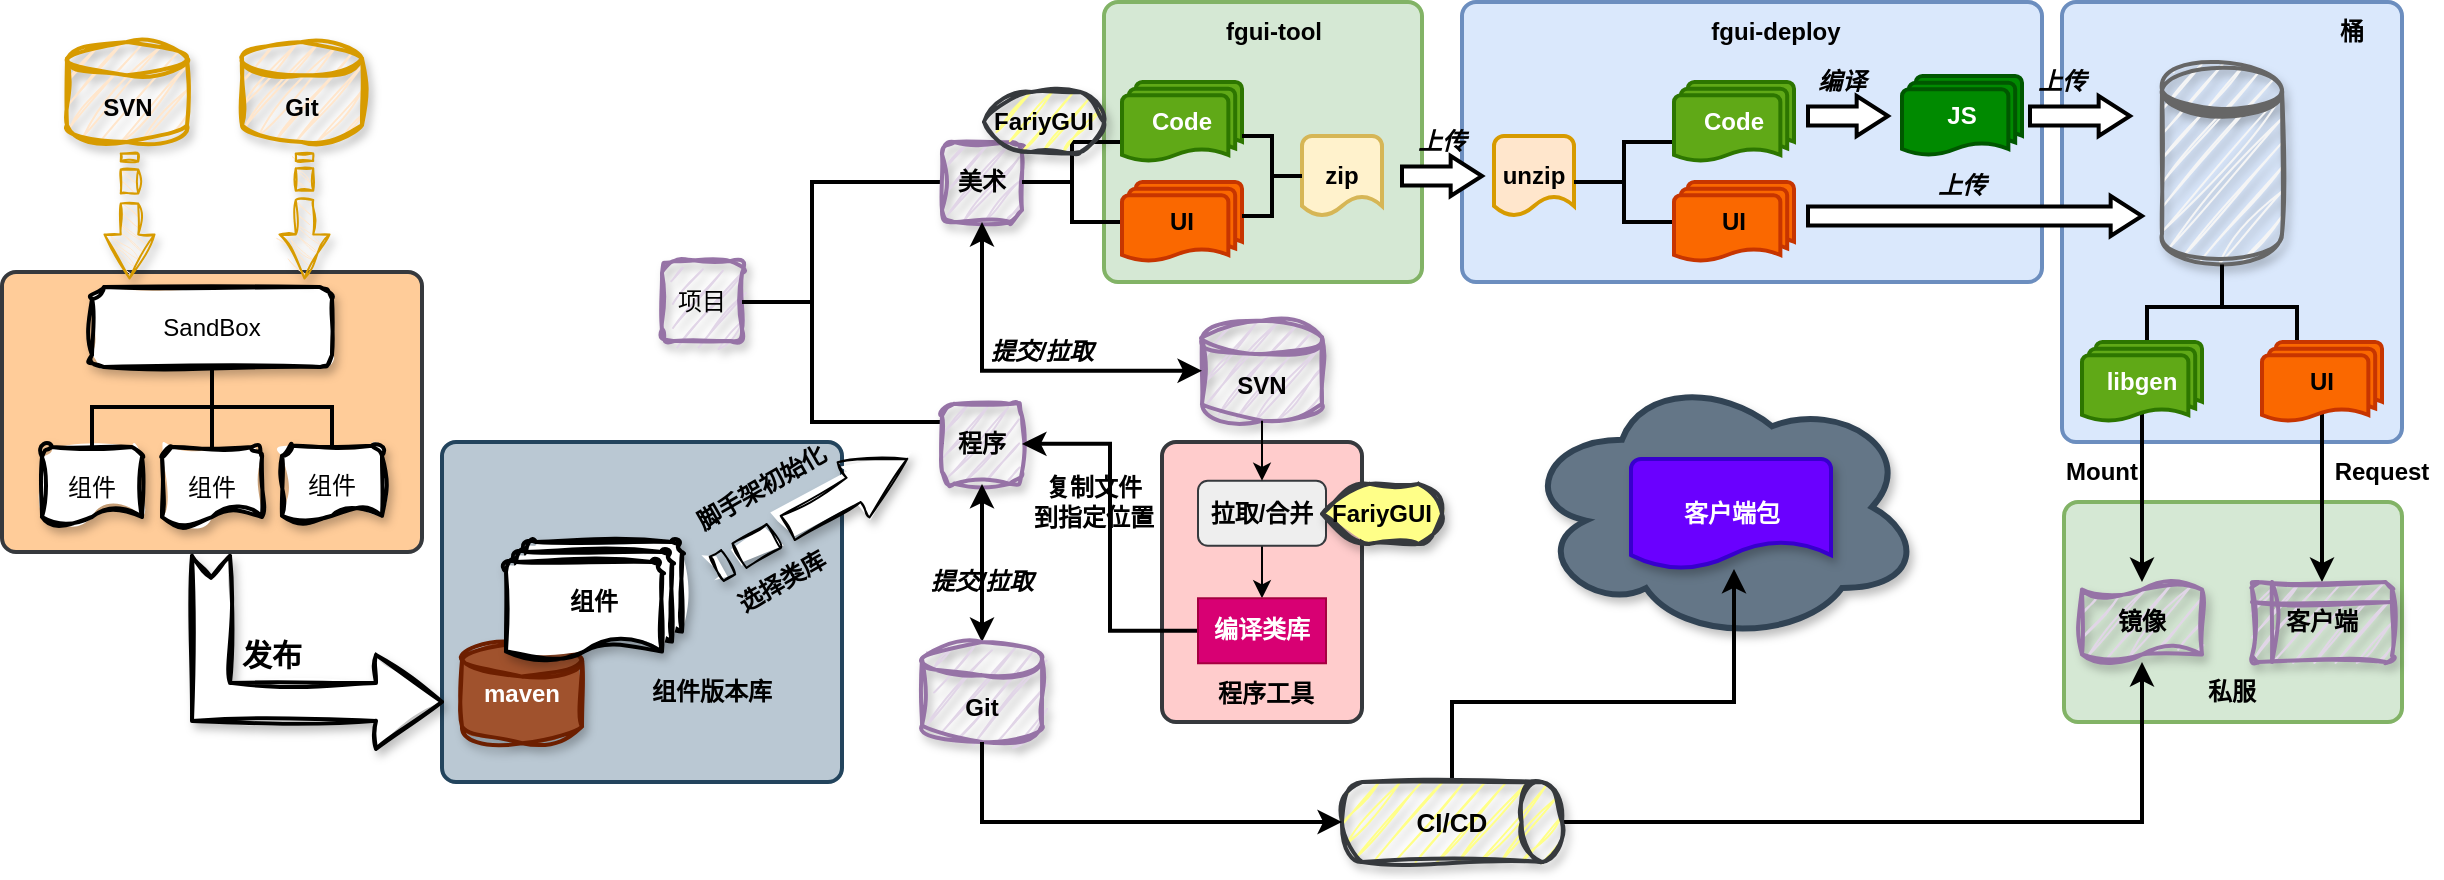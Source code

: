 <mxfile version="24.6.5" type="github">
  <diagram name="第 1 页" id="0kab6wrUSgYUvddVIIdW">
    <mxGraphModel dx="2261" dy="841" grid="1" gridSize="10" guides="1" tooltips="1" connect="1" arrows="1" fold="1" page="1" pageScale="1" pageWidth="827" pageHeight="1169" math="0" shadow="0">
      <root>
        <mxCell id="0" />
        <mxCell id="1" parent="0" />
        <mxCell id="PK0cBn9hsgk_69XQHkDE-1" value="" style="ellipse;shape=cloud;whiteSpace=wrap;html=1;fillColor=#647687;strokeColor=#314354;fontColor=#ffffff;shadow=1;strokeWidth=3;" parent="1" vertex="1">
          <mxGeometry x="600" y="275.13" width="200" height="134.87" as="geometry" />
        </mxCell>
        <mxCell id="4UdTQVk_SUVW9T-Mre9T-62" value="" style="rounded=1;whiteSpace=wrap;html=1;absoluteArcSize=1;arcSize=14;strokeWidth=2;labelBackgroundColor=none;fillColor=#ffcccc;strokeColor=#36393d;" parent="1" vertex="1">
          <mxGeometry x="420" y="310" width="100" height="140" as="geometry" />
        </mxCell>
        <mxCell id="4UdTQVk_SUVW9T-Mre9T-49" value="" style="rounded=1;whiteSpace=wrap;html=1;absoluteArcSize=1;arcSize=14;strokeWidth=2;strokeColor=#82b366;labelBackgroundColor=none;fillColor=#d5e8d4;" parent="1" vertex="1">
          <mxGeometry x="871" y="340" width="169" height="110" as="geometry" />
        </mxCell>
        <mxCell id="4UdTQVk_SUVW9T-Mre9T-48" value="" style="rounded=1;whiteSpace=wrap;html=1;absoluteArcSize=1;arcSize=14;strokeWidth=2;strokeColor=#6c8ebf;fillColor=#dae8fc;" parent="1" vertex="1">
          <mxGeometry x="870" y="90" width="170" height="220" as="geometry" />
        </mxCell>
        <mxCell id="4UdTQVk_SUVW9T-Mre9T-45" value="" style="rounded=1;whiteSpace=wrap;html=1;absoluteArcSize=1;arcSize=14;strokeWidth=2;strokeColor=#6c8ebf;fillColor=#dae8fc;" parent="1" vertex="1">
          <mxGeometry x="570" y="90" width="290" height="140" as="geometry" />
        </mxCell>
        <mxCell id="4UdTQVk_SUVW9T-Mre9T-44" value="" style="rounded=1;whiteSpace=wrap;html=1;absoluteArcSize=1;arcSize=14;strokeWidth=2;strokeColor=#82b366;labelBackgroundColor=none;fillColor=#d5e8d4;" parent="1" vertex="1">
          <mxGeometry x="391" y="90" width="159" height="140" as="geometry" />
        </mxCell>
        <mxCell id="4UdTQVk_SUVW9T-Mre9T-1" value="项目" style="rounded=1;whiteSpace=wrap;html=1;strokeWidth=2;sketch=1;curveFitting=1;jiggle=2;shadow=1;glass=0;fillColor=#e1d5e7;strokeColor=#9673a6;" parent="1" vertex="1">
          <mxGeometry x="170" y="219.53" width="40" height="40" as="geometry" />
        </mxCell>
        <mxCell id="0yhskQIRhCNUzxytUGEG-6" style="edgeStyle=orthogonalEdgeStyle;rounded=0;orthogonalLoop=1;jettySize=auto;html=1;exitX=1;exitY=0;exitDx=0;exitDy=0;exitPerimeter=0;entryX=0;entryY=0.5;entryDx=0;entryDy=0;strokeWidth=2;endArrow=none;endFill=0;" parent="1" source="4UdTQVk_SUVW9T-Mre9T-5" target="4UdTQVk_SUVW9T-Mre9T-6" edge="1">
          <mxGeometry relative="1" as="geometry">
            <Array as="points">
              <mxPoint x="260" y="180" />
              <mxPoint x="260" y="180" />
            </Array>
          </mxGeometry>
        </mxCell>
        <mxCell id="0yhskQIRhCNUzxytUGEG-7" style="edgeStyle=orthogonalEdgeStyle;rounded=0;orthogonalLoop=1;jettySize=auto;html=1;exitX=1;exitY=1;exitDx=0;exitDy=0;exitPerimeter=0;entryX=0;entryY=0.5;entryDx=0;entryDy=0;strokeWidth=2;endArrow=none;endFill=0;" parent="1" source="4UdTQVk_SUVW9T-Mre9T-5" target="4UdTQVk_SUVW9T-Mre9T-7" edge="1">
          <mxGeometry relative="1" as="geometry">
            <Array as="points">
              <mxPoint x="310" y="300" />
            </Array>
          </mxGeometry>
        </mxCell>
        <mxCell id="4UdTQVk_SUVW9T-Mre9T-5" value="" style="strokeWidth=2;html=1;shape=mxgraph.flowchart.annotation_2;align=left;labelPosition=right;pointerEvents=1;" parent="1" vertex="1">
          <mxGeometry x="210" y="180" width="70" height="120" as="geometry" />
        </mxCell>
        <mxCell id="4UdTQVk_SUVW9T-Mre9T-6" value="美术" style="rounded=1;whiteSpace=wrap;html=1;strokeWidth=2;fontStyle=1;sketch=1;curveFitting=1;jiggle=2;shadow=1;fillColor=#e1d5e7;strokeColor=#9673a6;" parent="1" vertex="1">
          <mxGeometry x="310" y="160" width="40" height="40" as="geometry" />
        </mxCell>
        <mxCell id="4UdTQVk_SUVW9T-Mre9T-7" value="程序" style="rounded=1;whiteSpace=wrap;html=1;strokeWidth=2;fontStyle=1;glass=0;sketch=1;curveFitting=1;jiggle=2;shadow=1;fillColor=#e1d5e7;strokeColor=#9673a6;" parent="1" vertex="1">
          <mxGeometry x="310" y="290.94" width="40" height="40" as="geometry" />
        </mxCell>
        <mxCell id="4UdTQVk_SUVW9T-Mre9T-10" value="" style="strokeWidth=2;html=1;shape=mxgraph.flowchart.annotation_2;align=left;labelPosition=right;pointerEvents=1;" parent="1" vertex="1">
          <mxGeometry x="350" y="160" width="50" height="40" as="geometry" />
        </mxCell>
        <mxCell id="4UdTQVk_SUVW9T-Mre9T-12" value="Code" style="strokeWidth=2;html=1;shape=mxgraph.flowchart.multi-document;whiteSpace=wrap;fillColor=#60a917;fontColor=#ffffff;strokeColor=#2D7600;fontStyle=1" parent="1" vertex="1">
          <mxGeometry x="400" y="130" width="60" height="40" as="geometry" />
        </mxCell>
        <mxCell id="4UdTQVk_SUVW9T-Mre9T-13" value="UI" style="strokeWidth=2;html=1;shape=mxgraph.flowchart.multi-document;whiteSpace=wrap;fillColor=#fa6800;fontColor=#000000;strokeColor=#C73500;fontStyle=1" parent="1" vertex="1">
          <mxGeometry x="400" y="180" width="60" height="40" as="geometry" />
        </mxCell>
        <mxCell id="4UdTQVk_SUVW9T-Mre9T-14" value="zip" style="strokeWidth=2;html=1;shape=mxgraph.flowchart.document2;whiteSpace=wrap;size=0.25;fillColor=#fff2cc;strokeColor=#d6b656;fontStyle=1" parent="1" vertex="1">
          <mxGeometry x="490" y="157" width="40" height="40" as="geometry" />
        </mxCell>
        <mxCell id="4UdTQVk_SUVW9T-Mre9T-15" value="" style="verticalLabelPosition=bottom;verticalAlign=top;html=1;strokeWidth=2;shape=mxgraph.arrows2.arrow;dy=0.53;dx=15.67;notch=0;" parent="1" vertex="1">
          <mxGeometry x="540" y="167" width="40" height="20" as="geometry" />
        </mxCell>
        <mxCell id="4UdTQVk_SUVW9T-Mre9T-17" value="" style="strokeWidth=2;html=1;shape=mxgraph.flowchart.annotation_2;align=left;labelPosition=right;pointerEvents=1;rotation=-180;" parent="1" vertex="1">
          <mxGeometry x="460" y="157" width="30" height="40" as="geometry" />
        </mxCell>
        <mxCell id="4UdTQVk_SUVW9T-Mre9T-19" value="unzip" style="strokeWidth=2;html=1;shape=mxgraph.flowchart.document2;whiteSpace=wrap;size=0.25;fillColor=#ffe6cc;strokeColor=#d79b00;fontStyle=1" parent="1" vertex="1">
          <mxGeometry x="586" y="157" width="40" height="40" as="geometry" />
        </mxCell>
        <mxCell id="4UdTQVk_SUVW9T-Mre9T-20" value="" style="strokeWidth=2;html=1;shape=mxgraph.flowchart.annotation_2;align=left;labelPosition=right;pointerEvents=1;" parent="1" vertex="1">
          <mxGeometry x="626" y="160" width="50" height="40" as="geometry" />
        </mxCell>
        <mxCell id="4UdTQVk_SUVW9T-Mre9T-21" value="Code" style="strokeWidth=2;html=1;shape=mxgraph.flowchart.multi-document;whiteSpace=wrap;fillColor=#60a917;fontColor=#ffffff;strokeColor=#2D7600;fontStyle=1" parent="1" vertex="1">
          <mxGeometry x="676" y="130" width="60" height="40" as="geometry" />
        </mxCell>
        <mxCell id="4UdTQVk_SUVW9T-Mre9T-22" value="UI" style="strokeWidth=2;html=1;shape=mxgraph.flowchart.multi-document;whiteSpace=wrap;fillColor=#fa6800;fontColor=#000000;strokeColor=#C73500;fontStyle=1" parent="1" vertex="1">
          <mxGeometry x="676" y="180" width="60" height="40" as="geometry" />
        </mxCell>
        <mxCell id="4UdTQVk_SUVW9T-Mre9T-25" value="" style="verticalLabelPosition=bottom;verticalAlign=top;html=1;strokeWidth=2;shape=mxgraph.arrows2.arrow;dy=0.53;dx=15.67;notch=0;" parent="1" vertex="1">
          <mxGeometry x="743" y="137" width="40" height="20" as="geometry" />
        </mxCell>
        <mxCell id="4UdTQVk_SUVW9T-Mre9T-26" value="JS" style="strokeWidth=2;html=1;shape=mxgraph.flowchart.multi-document;whiteSpace=wrap;fillColor=#008a00;fontColor=#ffffff;strokeColor=#005700;fontStyle=1" parent="1" vertex="1">
          <mxGeometry x="790" y="127" width="60" height="40" as="geometry" />
        </mxCell>
        <mxCell id="4UdTQVk_SUVW9T-Mre9T-27" value="" style="shape=datastore;whiteSpace=wrap;html=1;strokeWidth=2;fillColor=#f5f5f5;fontColor=#333333;strokeColor=#666666;sketch=1;curveFitting=1;jiggle=2;shadow=1;" parent="1" vertex="1">
          <mxGeometry x="920" y="120" width="60" height="100" as="geometry" />
        </mxCell>
        <mxCell id="4UdTQVk_SUVW9T-Mre9T-30" value="" style="verticalLabelPosition=bottom;verticalAlign=top;html=1;strokeWidth=2;shape=mxgraph.arrows2.arrow;dy=0.53;dx=15.67;notch=0;" parent="1" vertex="1">
          <mxGeometry x="743" y="187" width="167" height="20" as="geometry" />
        </mxCell>
        <mxCell id="4UdTQVk_SUVW9T-Mre9T-31" value="" style="verticalLabelPosition=bottom;verticalAlign=top;html=1;strokeWidth=2;shape=mxgraph.arrows2.arrow;dy=0.53;dx=15.67;notch=0;" parent="1" vertex="1">
          <mxGeometry x="854" y="137" width="50" height="20" as="geometry" />
        </mxCell>
        <mxCell id="4UdTQVk_SUVW9T-Mre9T-32" value="镜像" style="shape=tape;whiteSpace=wrap;html=1;strokeWidth=2;size=0.19;fontStyle=1;sketch=1;curveFitting=1;jiggle=2;shadow=1;fillColor=#e1d5e7;strokeColor=#9673a6;" parent="1" vertex="1">
          <mxGeometry x="880" y="380" width="60" height="40" as="geometry" />
        </mxCell>
        <mxCell id="4UdTQVk_SUVW9T-Mre9T-33" value="" style="strokeWidth=2;html=1;shape=mxgraph.flowchart.annotation_2;align=left;labelPosition=right;pointerEvents=1;rotation=90;" parent="1" vertex="1">
          <mxGeometry x="928.75" y="205" width="42.5" height="75" as="geometry" />
        </mxCell>
        <mxCell id="4UdTQVk_SUVW9T-Mre9T-52" style="edgeStyle=orthogonalEdgeStyle;rounded=0;orthogonalLoop=1;jettySize=auto;html=1;exitX=0.5;exitY=0.88;exitDx=0;exitDy=0;exitPerimeter=0;entryX=0.5;entryY=0;entryDx=0;entryDy=0;strokeWidth=2;" parent="1" source="4UdTQVk_SUVW9T-Mre9T-35" target="4UdTQVk_SUVW9T-Mre9T-37" edge="1">
          <mxGeometry relative="1" as="geometry" />
        </mxCell>
        <mxCell id="4UdTQVk_SUVW9T-Mre9T-35" value="UI" style="strokeWidth=2;html=1;shape=mxgraph.flowchart.multi-document;whiteSpace=wrap;fontStyle=1;fillColor=#fa6800;fontColor=#000000;strokeColor=#C73500;" parent="1" vertex="1">
          <mxGeometry x="970" y="260" width="60" height="40" as="geometry" />
        </mxCell>
        <mxCell id="4UdTQVk_SUVW9T-Mre9T-38" style="edgeStyle=orthogonalEdgeStyle;rounded=0;orthogonalLoop=1;jettySize=auto;html=1;exitX=0.5;exitY=0.88;exitDx=0;exitDy=0;exitPerimeter=0;strokeWidth=2;" parent="1" source="4UdTQVk_SUVW9T-Mre9T-36" target="4UdTQVk_SUVW9T-Mre9T-32" edge="1">
          <mxGeometry relative="1" as="geometry" />
        </mxCell>
        <mxCell id="4UdTQVk_SUVW9T-Mre9T-36" value="libgen" style="strokeWidth=2;html=1;shape=mxgraph.flowchart.multi-document;whiteSpace=wrap;fontStyle=1;fillColor=#60a917;fontColor=#ffffff;strokeColor=#2D7600;" parent="1" vertex="1">
          <mxGeometry x="880" y="260" width="60" height="40" as="geometry" />
        </mxCell>
        <mxCell id="4UdTQVk_SUVW9T-Mre9T-37" value="&lt;div&gt;&lt;span style=&quot;background-color: initial;&quot;&gt;客户端&lt;/span&gt;&lt;br&gt;&lt;/div&gt;" style="shape=internalStorage;whiteSpace=wrap;html=1;dx=10;dy=10;rounded=1;arcSize=8;strokeWidth=2;fontStyle=1;sketch=1;curveFitting=1;jiggle=2;shadow=1;fillColor=#e1d5e7;strokeColor=#9673a6;" parent="1" vertex="1">
          <mxGeometry x="965" y="380" width="70" height="40" as="geometry" />
        </mxCell>
        <mxCell id="4UdTQVk_SUVW9T-Mre9T-40" value="Mount" style="text;strokeColor=none;align=center;fillColor=none;html=1;verticalAlign=middle;whiteSpace=wrap;rounded=0;fontStyle=1" parent="1" vertex="1">
          <mxGeometry x="860" y="310" width="60" height="30" as="geometry" />
        </mxCell>
        <mxCell id="4UdTQVk_SUVW9T-Mre9T-41" value="Request" style="text;strokeColor=none;align=center;fillColor=none;html=1;verticalAlign=middle;whiteSpace=wrap;rounded=0;fontStyle=1" parent="1" vertex="1">
          <mxGeometry x="1000" y="310" width="60" height="30" as="geometry" />
        </mxCell>
        <mxCell id="4UdTQVk_SUVW9T-Mre9T-42" value="&lt;div&gt;&lt;br&gt;&lt;/div&gt;SVN" style="strokeWidth=2;html=1;shape=mxgraph.flowchart.database;whiteSpace=wrap;fontStyle=1;sketch=1;curveFitting=1;jiggle=2;shadow=1;fillColor=#e1d5e7;strokeColor=#9673a6;" parent="1" vertex="1">
          <mxGeometry x="440" y="249.38" width="60" height="50" as="geometry" />
        </mxCell>
        <mxCell id="4UdTQVk_SUVW9T-Mre9T-46" value="fgui-tool" style="text;strokeColor=none;align=center;fillColor=none;html=1;verticalAlign=middle;whiteSpace=wrap;rounded=0;fontStyle=1" parent="1" vertex="1">
          <mxGeometry x="445.5" y="90" width="60" height="30" as="geometry" />
        </mxCell>
        <mxCell id="4UdTQVk_SUVW9T-Mre9T-47" value="fgui-deploy" style="text;strokeColor=none;align=center;fillColor=none;html=1;verticalAlign=middle;whiteSpace=wrap;rounded=0;fontStyle=1" parent="1" vertex="1">
          <mxGeometry x="677" y="90" width="100" height="30" as="geometry" />
        </mxCell>
        <mxCell id="4UdTQVk_SUVW9T-Mre9T-54" value="&lt;b&gt;私服&lt;/b&gt;" style="text;strokeColor=none;align=center;fillColor=none;html=1;verticalAlign=middle;whiteSpace=wrap;rounded=0;" parent="1" vertex="1">
          <mxGeometry x="925" y="420" width="60" height="30" as="geometry" />
        </mxCell>
        <mxCell id="4UdTQVk_SUVW9T-Mre9T-55" value="&lt;b&gt;桶&lt;/b&gt;" style="text;strokeColor=none;align=center;fillColor=none;html=1;verticalAlign=middle;whiteSpace=wrap;rounded=0;" parent="1" vertex="1">
          <mxGeometry x="985" y="90" width="60" height="30" as="geometry" />
        </mxCell>
        <mxCell id="4UdTQVk_SUVW9T-Mre9T-56" value="编译" style="text;strokeColor=none;align=center;fillColor=none;html=1;verticalAlign=middle;whiteSpace=wrap;rounded=0;fontStyle=3" parent="1" vertex="1">
          <mxGeometry x="730" y="115" width="60" height="30" as="geometry" />
        </mxCell>
        <mxCell id="4UdTQVk_SUVW9T-Mre9T-57" value="上传" style="text;strokeColor=none;align=center;fillColor=none;html=1;verticalAlign=middle;whiteSpace=wrap;rounded=0;fontStyle=3" parent="1" vertex="1">
          <mxGeometry x="790" y="167" width="60" height="30" as="geometry" />
        </mxCell>
        <mxCell id="4UdTQVk_SUVW9T-Mre9T-58" value="上传" style="text;strokeColor=none;align=center;fillColor=none;html=1;verticalAlign=middle;whiteSpace=wrap;rounded=0;fontStyle=3" parent="1" vertex="1">
          <mxGeometry x="840" y="115" width="60" height="30" as="geometry" />
        </mxCell>
        <mxCell id="4UdTQVk_SUVW9T-Mre9T-61" style="edgeStyle=orthogonalEdgeStyle;rounded=0;orthogonalLoop=1;jettySize=auto;html=1;exitX=0.5;exitY=0;exitDx=0;exitDy=0;exitPerimeter=0;entryX=0.5;entryY=1;entryDx=0;entryDy=0;strokeWidth=2;startArrow=classic;startFill=1;" parent="1" source="4UdTQVk_SUVW9T-Mre9T-59" target="4UdTQVk_SUVW9T-Mre9T-7" edge="1">
          <mxGeometry relative="1" as="geometry" />
        </mxCell>
        <mxCell id="4UdTQVk_SUVW9T-Mre9T-59" value="&lt;div&gt;&lt;br&gt;&lt;/div&gt;Git&lt;div&gt;&lt;/div&gt;" style="strokeWidth=2;html=1;shape=mxgraph.flowchart.database;whiteSpace=wrap;fontStyle=1;horizontal=1;sketch=1;curveFitting=1;jiggle=2;shadow=1;fillColor=#e1d5e7;strokeColor=#9673a6;" parent="1" vertex="1">
          <mxGeometry x="300" y="410" width="60" height="50" as="geometry" />
        </mxCell>
        <mxCell id="4UdTQVk_SUVW9T-Mre9T-60" style="edgeStyle=orthogonalEdgeStyle;rounded=0;orthogonalLoop=1;jettySize=auto;html=1;exitX=0.5;exitY=1;exitDx=0;exitDy=0;entryX=0;entryY=0.5;entryDx=0;entryDy=0;entryPerimeter=0;strokeWidth=2;startArrow=classic;startFill=1;" parent="1" source="4UdTQVk_SUVW9T-Mre9T-6" target="4UdTQVk_SUVW9T-Mre9T-42" edge="1">
          <mxGeometry relative="1" as="geometry" />
        </mxCell>
        <mxCell id="4UdTQVk_SUVW9T-Mre9T-68" style="edgeStyle=orthogonalEdgeStyle;rounded=0;orthogonalLoop=1;jettySize=auto;html=1;exitX=0.5;exitY=1;exitDx=0;exitDy=0;" parent="1" source="4UdTQVk_SUVW9T-Mre9T-64" target="4UdTQVk_SUVW9T-Mre9T-65" edge="1">
          <mxGeometry relative="1" as="geometry" />
        </mxCell>
        <mxCell id="4UdTQVk_SUVW9T-Mre9T-64" value="拉取/合并" style="rounded=1;whiteSpace=wrap;html=1;fontStyle=1;fillColor=#eeeeee;strokeColor=#36393d;" parent="1" vertex="1">
          <mxGeometry x="438" y="329.38" width="64" height="32.5" as="geometry" />
        </mxCell>
        <mxCell id="4UdTQVk_SUVW9T-Mre9T-70" style="edgeStyle=orthogonalEdgeStyle;rounded=0;orthogonalLoop=1;jettySize=auto;html=1;exitX=0;exitY=0.5;exitDx=0;exitDy=0;entryX=1;entryY=0.5;entryDx=0;entryDy=0;strokeWidth=2;" parent="1" source="4UdTQVk_SUVW9T-Mre9T-65" target="4UdTQVk_SUVW9T-Mre9T-7" edge="1">
          <mxGeometry relative="1" as="geometry" />
        </mxCell>
        <mxCell id="4UdTQVk_SUVW9T-Mre9T-65" value="编译类库" style="rounded=0;whiteSpace=wrap;html=1;fontStyle=1;fillColor=#d80073;fontColor=#ffffff;strokeColor=#A50040;" parent="1" vertex="1">
          <mxGeometry x="438" y="388.13" width="64" height="32.5" as="geometry" />
        </mxCell>
        <mxCell id="4UdTQVk_SUVW9T-Mre9T-69" value="" style="rounded=1;whiteSpace=wrap;html=1;absoluteArcSize=1;arcSize=14;strokeWidth=2;labelBackgroundColor=none;fillColor=#bac8d3;strokeColor=#23445d;" parent="1" vertex="1">
          <mxGeometry x="60" y="310" width="200" height="170" as="geometry" />
        </mxCell>
        <mxCell id="4UdTQVk_SUVW9T-Mre9T-77" style="edgeStyle=orthogonalEdgeStyle;rounded=0;orthogonalLoop=1;jettySize=auto;html=1;exitX=0.5;exitY=0;exitDx=0;exitDy=0;exitPerimeter=0;strokeWidth=2;" parent="1" source="4UdTQVk_SUVW9T-Mre9T-75" target="4UdTQVk_SUVW9T-Mre9T-87" edge="1">
          <mxGeometry relative="1" as="geometry">
            <mxPoint x="705" y="374.07" as="targetPoint" />
            <Array as="points">
              <mxPoint x="565" y="440" />
              <mxPoint x="706" y="440" />
            </Array>
          </mxGeometry>
        </mxCell>
        <mxCell id="4UdTQVk_SUVW9T-Mre9T-86" style="edgeStyle=orthogonalEdgeStyle;rounded=0;orthogonalLoop=1;jettySize=auto;html=1;exitX=1;exitY=0.5;exitDx=0;exitDy=0;exitPerimeter=0;strokeWidth=2;" parent="1" source="4UdTQVk_SUVW9T-Mre9T-75" target="4UdTQVk_SUVW9T-Mre9T-32" edge="1">
          <mxGeometry relative="1" as="geometry" />
        </mxCell>
        <mxCell id="4UdTQVk_SUVW9T-Mre9T-75" value="CI/CD" style="strokeWidth=2;html=1;shape=mxgraph.flowchart.direct_data;whiteSpace=wrap;fontStyle=1;fontSize=13;fillColor=#ffff88;strokeColor=#36393d;sketch=1;curveFitting=1;jiggle=2;shadow=1;" parent="1" vertex="1">
          <mxGeometry x="510" y="480" width="110" height="40" as="geometry" />
        </mxCell>
        <mxCell id="4UdTQVk_SUVW9T-Mre9T-76" style="edgeStyle=orthogonalEdgeStyle;rounded=0;orthogonalLoop=1;jettySize=auto;html=1;exitX=0.5;exitY=1;exitDx=0;exitDy=0;exitPerimeter=0;entryX=0;entryY=0.5;entryDx=0;entryDy=0;entryPerimeter=0;strokeWidth=2;" parent="1" source="4UdTQVk_SUVW9T-Mre9T-59" target="4UdTQVk_SUVW9T-Mre9T-75" edge="1">
          <mxGeometry relative="1" as="geometry" />
        </mxCell>
        <mxCell id="4UdTQVk_SUVW9T-Mre9T-79" value="组件版本库" style="text;strokeColor=none;align=center;fillColor=none;html=1;verticalAlign=middle;whiteSpace=wrap;rounded=0;fontStyle=1" parent="1" vertex="1">
          <mxGeometry x="150" y="420" width="90" height="30" as="geometry" />
        </mxCell>
        <mxCell id="4UdTQVk_SUVW9T-Mre9T-80" value="" style="html=1;shadow=1;dashed=0;align=center;verticalAlign=middle;shape=mxgraph.arrows2.stripedArrow;dy=0.56;dx=31;notch=41;sketch=1;curveFitting=1;jiggle=2;rotation=-30;" parent="1" vertex="1">
          <mxGeometry x="190" y="330" width="110" height="31.88" as="geometry" />
        </mxCell>
        <mxCell id="4UdTQVk_SUVW9T-Mre9T-81" value="脚手架初始化" style="text;strokeColor=none;align=center;fillColor=none;html=1;verticalAlign=middle;whiteSpace=wrap;rounded=0;fontStyle=1;rotation=-30;" parent="1" vertex="1">
          <mxGeometry x="180" y="318.44" width="80" height="30" as="geometry" />
        </mxCell>
        <mxCell id="4UdTQVk_SUVW9T-Mre9T-83" value="选择类库" style="text;strokeColor=none;align=center;fillColor=none;html=1;verticalAlign=middle;whiteSpace=wrap;rounded=0;fontStyle=1;rotation=-30;" parent="1" vertex="1">
          <mxGeometry x="200" y="365" width="60" height="30" as="geometry" />
        </mxCell>
        <mxCell id="4UdTQVk_SUVW9T-Mre9T-85" value="FariyGUI" style="strokeWidth=2;html=1;shape=mxgraph.flowchart.display;whiteSpace=wrap;sketch=1;curveFitting=1;jiggle=2;shadow=1;fillColor=#ffff88;strokeColor=#36393d;fontStyle=1" parent="1" vertex="1">
          <mxGeometry x="331" y="135" width="60" height="30" as="geometry" />
        </mxCell>
        <mxCell id="4UdTQVk_SUVW9T-Mre9T-87" value="&lt;b&gt;客户端包&lt;/b&gt;" style="strokeWidth=2;html=1;shape=mxgraph.flowchart.document2;whiteSpace=wrap;size=0.25;fillColor=#6a00ff;fontColor=#ffffff;strokeColor=#3700CC;shadow=1;" parent="1" vertex="1">
          <mxGeometry x="654.5" y="318.44" width="100" height="55" as="geometry" />
        </mxCell>
        <mxCell id="4UdTQVk_SUVW9T-Mre9T-88" value="程序工具" style="text;strokeColor=none;align=center;fillColor=none;html=1;verticalAlign=middle;whiteSpace=wrap;rounded=0;horizontal=1;fontStyle=1" parent="1" vertex="1">
          <mxGeometry x="442" y="420.63" width="60" height="30" as="geometry" />
        </mxCell>
        <mxCell id="4UdTQVk_SUVW9T-Mre9T-89" value="复制文件&lt;div&gt;到指定位置&lt;/div&gt;" style="text;strokeColor=none;align=center;fillColor=none;html=1;verticalAlign=middle;whiteSpace=wrap;rounded=0;fontStyle=1" parent="1" vertex="1">
          <mxGeometry x="351" y="325.13" width="70" height="30" as="geometry" />
        </mxCell>
        <mxCell id="4UdTQVk_SUVW9T-Mre9T-91" value="上传" style="text;strokeColor=none;align=center;fillColor=none;html=1;verticalAlign=middle;whiteSpace=wrap;rounded=0;fontStyle=3" parent="1" vertex="1">
          <mxGeometry x="530" y="145" width="60" height="30" as="geometry" />
        </mxCell>
        <mxCell id="4UdTQVk_SUVW9T-Mre9T-92" value="提交/拉取" style="text;strokeColor=none;align=center;fillColor=none;html=1;verticalAlign=middle;whiteSpace=wrap;rounded=0;fontStyle=3" parent="1" vertex="1">
          <mxGeometry x="330" y="250" width="60" height="30" as="geometry" />
        </mxCell>
        <mxCell id="4UdTQVk_SUVW9T-Mre9T-93" value="提交/拉取" style="text;strokeColor=none;align=center;fillColor=none;html=1;verticalAlign=middle;whiteSpace=wrap;rounded=0;fontStyle=3" parent="1" vertex="1">
          <mxGeometry x="300" y="365" width="60" height="30" as="geometry" />
        </mxCell>
        <mxCell id="0yhskQIRhCNUzxytUGEG-1" value="" style="rounded=1;whiteSpace=wrap;html=1;absoluteArcSize=1;arcSize=14;strokeWidth=2;labelBackgroundColor=none;fillColor=#ffcc99;strokeColor=#36393d;" parent="1" vertex="1">
          <mxGeometry x="-160" y="225" width="210" height="140" as="geometry" />
        </mxCell>
        <mxCell id="0yhskQIRhCNUzxytUGEG-3" value="maven&lt;div&gt;&lt;/div&gt;&lt;div&gt;&lt;/div&gt;" style="strokeWidth=2;html=1;shape=mxgraph.flowchart.database;whiteSpace=wrap;fontStyle=1;horizontal=1;shadow=1;fillColor=#a0522d;strokeColor=#6D1F00;fontColor=#ffffff;sketch=1;curveFitting=1;jiggle=2;fillStyle=solid;" parent="1" vertex="1">
          <mxGeometry x="70" y="410.63" width="60" height="50" as="geometry" />
        </mxCell>
        <mxCell id="4UdTQVk_SUVW9T-Mre9T-78" value="组件" style="strokeWidth=2;html=1;shape=mxgraph.flowchart.multi-document;whiteSpace=wrap;sketch=1;curveFitting=1;jiggle=2;shadow=1;fontStyle=1" parent="1" vertex="1">
          <mxGeometry x="92" y="360" width="88" height="60" as="geometry" />
        </mxCell>
        <mxCell id="0yhskQIRhCNUzxytUGEG-5" value="" style="edgeStyle=orthogonalEdgeStyle;rounded=0;orthogonalLoop=1;jettySize=auto;html=1;exitX=0.5;exitY=1;exitDx=0;exitDy=0;exitPerimeter=0;entryX=0.5;entryY=0;entryDx=0;entryDy=0;" parent="1" source="4UdTQVk_SUVW9T-Mre9T-42" target="4UdTQVk_SUVW9T-Mre9T-64" edge="1">
          <mxGeometry relative="1" as="geometry">
            <mxPoint x="470" y="299" as="sourcePoint" />
            <mxPoint x="470" y="329" as="targetPoint" />
          </mxGeometry>
        </mxCell>
        <mxCell id="0yhskQIRhCNUzxytUGEG-4" value="FariyGUI" style="strokeWidth=2;html=1;shape=mxgraph.flowchart.display;whiteSpace=wrap;sketch=1;curveFitting=1;jiggle=2;shadow=1;fillColor=#ffff88;strokeColor=#36393d;fontStyle=1;fillStyle=solid;" parent="1" vertex="1">
          <mxGeometry x="500" y="330.94" width="60" height="30" as="geometry" />
        </mxCell>
        <mxCell id="0yhskQIRhCNUzxytUGEG-8" value="组件" style="strokeWidth=2;html=1;shape=mxgraph.flowchart.document2;whiteSpace=wrap;size=0.25;sketch=1;curveFitting=1;jiggle=2;shadow=1;" parent="1" vertex="1">
          <mxGeometry x="-140" y="312.5" width="50" height="40" as="geometry" />
        </mxCell>
        <mxCell id="0yhskQIRhCNUzxytUGEG-9" value="组件" style="strokeWidth=2;html=1;shape=mxgraph.flowchart.document2;whiteSpace=wrap;size=0.25;sketch=1;curveFitting=1;jiggle=2;shadow=1;" parent="1" vertex="1">
          <mxGeometry x="-80" y="312.5" width="50" height="40" as="geometry" />
        </mxCell>
        <mxCell id="0yhskQIRhCNUzxytUGEG-10" value="组件" style="strokeWidth=2;html=1;shape=mxgraph.flowchart.document2;whiteSpace=wrap;size=0.25;sketch=1;curveFitting=1;jiggle=2;shadow=1;" parent="1" vertex="1">
          <mxGeometry x="-20" y="311.88" width="50" height="40" as="geometry" />
        </mxCell>
        <mxCell id="0yhskQIRhCNUzxytUGEG-12" value="SandBox" style="rounded=1;whiteSpace=wrap;html=1;strokeWidth=2;shadow=1;sketch=1;curveFitting=1;jiggle=2;glass=0;" parent="1" vertex="1">
          <mxGeometry x="-115" y="232.5" width="120" height="40" as="geometry" />
        </mxCell>
        <mxCell id="0yhskQIRhCNUzxytUGEG-13" style="edgeStyle=orthogonalEdgeStyle;rounded=0;orthogonalLoop=1;jettySize=auto;html=1;exitX=0.5;exitY=1;exitDx=0;exitDy=0;entryX=0.5;entryY=0;entryDx=0;entryDy=0;entryPerimeter=0;endArrow=none;endFill=0;strokeWidth=2;" parent="1" source="0yhskQIRhCNUzxytUGEG-12" target="0yhskQIRhCNUzxytUGEG-8" edge="1">
          <mxGeometry relative="1" as="geometry" />
        </mxCell>
        <mxCell id="0yhskQIRhCNUzxytUGEG-14" style="edgeStyle=orthogonalEdgeStyle;rounded=0;orthogonalLoop=1;jettySize=auto;html=1;exitX=0.5;exitY=1;exitDx=0;exitDy=0;entryX=0.5;entryY=0;entryDx=0;entryDy=0;entryPerimeter=0;endArrow=none;endFill=0;strokeWidth=2;" parent="1" source="0yhskQIRhCNUzxytUGEG-12" target="0yhskQIRhCNUzxytUGEG-9" edge="1">
          <mxGeometry relative="1" as="geometry" />
        </mxCell>
        <mxCell id="0yhskQIRhCNUzxytUGEG-15" style="edgeStyle=orthogonalEdgeStyle;rounded=0;orthogonalLoop=1;jettySize=auto;html=1;exitX=0.5;exitY=1;exitDx=0;exitDy=0;entryX=0.5;entryY=0;entryDx=0;entryDy=0;entryPerimeter=0;endArrow=none;endFill=0;strokeWidth=2;" parent="1" source="0yhskQIRhCNUzxytUGEG-12" target="0yhskQIRhCNUzxytUGEG-10" edge="1">
          <mxGeometry relative="1" as="geometry" />
        </mxCell>
        <mxCell id="0yhskQIRhCNUzxytUGEG-16" value="" style="html=1;shadow=1;dashed=0;align=center;verticalAlign=middle;shape=mxgraph.arrows2.bendArrow;dy=9.5;dx=33;notch=11;arrowHead=47;rounded=0;rotation=180;direction=east;flipV=0;flipH=1;sketch=1;curveFitting=1;jiggle=2;strokeWidth=2;" parent="1" vertex="1">
          <mxGeometry x="-65" y="366.88" width="125" height="96.56" as="geometry" />
        </mxCell>
        <mxCell id="0yhskQIRhCNUzxytUGEG-17" value="发布" style="text;strokeColor=none;align=center;fillColor=none;html=1;verticalAlign=middle;whiteSpace=wrap;rounded=0;fontStyle=1;fontSize=15;" parent="1" vertex="1">
          <mxGeometry x="-55" y="400.94" width="60" height="30" as="geometry" />
        </mxCell>
        <mxCell id="j3FwkMna0czVM7rLRy2b-1" value="&lt;div&gt;&lt;br&gt;&lt;/div&gt;SVN" style="strokeWidth=2;html=1;shape=mxgraph.flowchart.database;whiteSpace=wrap;fontStyle=1;sketch=1;curveFitting=1;jiggle=2;shadow=1;fillColor=#ffe6cc;strokeColor=#d79b00;" vertex="1" parent="1">
          <mxGeometry x="-127.5" y="110" width="60" height="50" as="geometry" />
        </mxCell>
        <mxCell id="j3FwkMna0czVM7rLRy2b-2" value="&lt;div&gt;&lt;br&gt;&lt;/div&gt;Git&lt;div&gt;&lt;/div&gt;" style="strokeWidth=2;html=1;shape=mxgraph.flowchart.database;whiteSpace=wrap;fontStyle=1;horizontal=1;sketch=1;curveFitting=1;jiggle=2;shadow=1;fillColor=#ffe6cc;strokeColor=#d79b00;" vertex="1" parent="1">
          <mxGeometry x="-40" y="110" width="60" height="50" as="geometry" />
        </mxCell>
        <mxCell id="j3FwkMna0czVM7rLRy2b-3" value="" style="html=1;shadow=1;dashed=0;align=center;verticalAlign=middle;shape=mxgraph.arrows2.stripedArrow;dy=0.65;dx=22;notch=25;rotation=90;sketch=1;curveFitting=1;jiggle=2;fillColor=#ffe6cc;strokeColor=#d79b00;" vertex="1" parent="1">
          <mxGeometry x="-127.5" y="184.5" width="62.5" height="25" as="geometry" />
        </mxCell>
        <mxCell id="j3FwkMna0czVM7rLRy2b-4" value="" style="html=1;shadow=1;dashed=0;align=center;verticalAlign=middle;shape=mxgraph.arrows2.stripedArrow;dy=0.65;dx=22;notch=23.25;rotation=90;sketch=1;curveFitting=1;jiggle=2;fillColor=#ffe6cc;strokeColor=#d79b00;" vertex="1" parent="1">
          <mxGeometry x="-40" y="184.5" width="62.5" height="25" as="geometry" />
        </mxCell>
      </root>
    </mxGraphModel>
  </diagram>
</mxfile>
